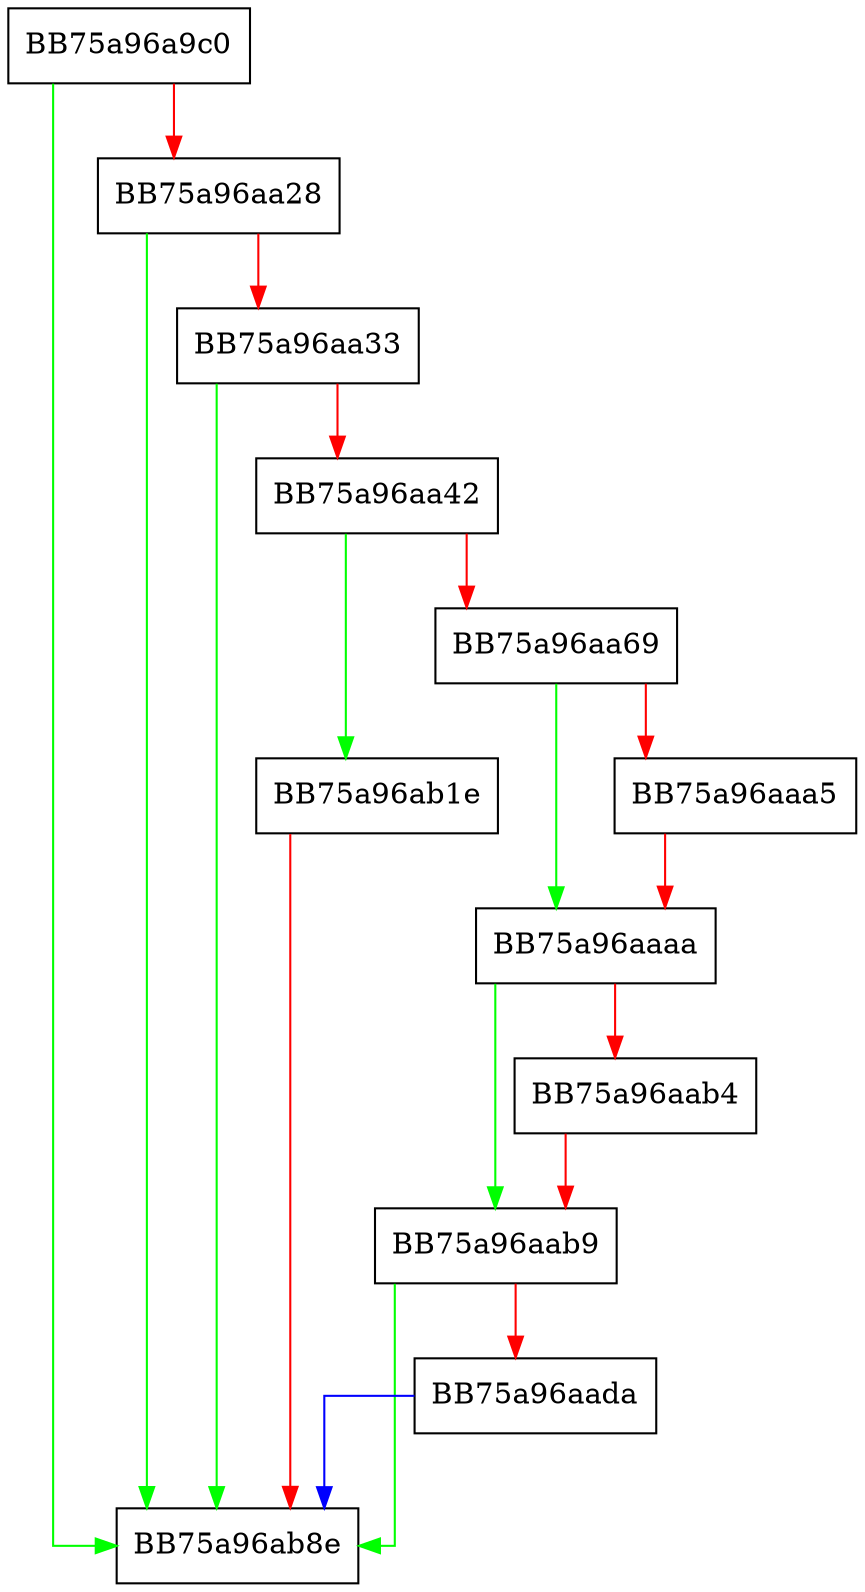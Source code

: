 digraph set_configuration {
  node [shape="box"];
  graph [splines=ortho];
  BB75a96a9c0 -> BB75a96ab8e [color="green"];
  BB75a96a9c0 -> BB75a96aa28 [color="red"];
  BB75a96aa28 -> BB75a96ab8e [color="green"];
  BB75a96aa28 -> BB75a96aa33 [color="red"];
  BB75a96aa33 -> BB75a96ab8e [color="green"];
  BB75a96aa33 -> BB75a96aa42 [color="red"];
  BB75a96aa42 -> BB75a96ab1e [color="green"];
  BB75a96aa42 -> BB75a96aa69 [color="red"];
  BB75a96aa69 -> BB75a96aaaa [color="green"];
  BB75a96aa69 -> BB75a96aaa5 [color="red"];
  BB75a96aaa5 -> BB75a96aaaa [color="red"];
  BB75a96aaaa -> BB75a96aab9 [color="green"];
  BB75a96aaaa -> BB75a96aab4 [color="red"];
  BB75a96aab4 -> BB75a96aab9 [color="red"];
  BB75a96aab9 -> BB75a96ab8e [color="green"];
  BB75a96aab9 -> BB75a96aada [color="red"];
  BB75a96aada -> BB75a96ab8e [color="blue"];
  BB75a96ab1e -> BB75a96ab8e [color="red"];
}